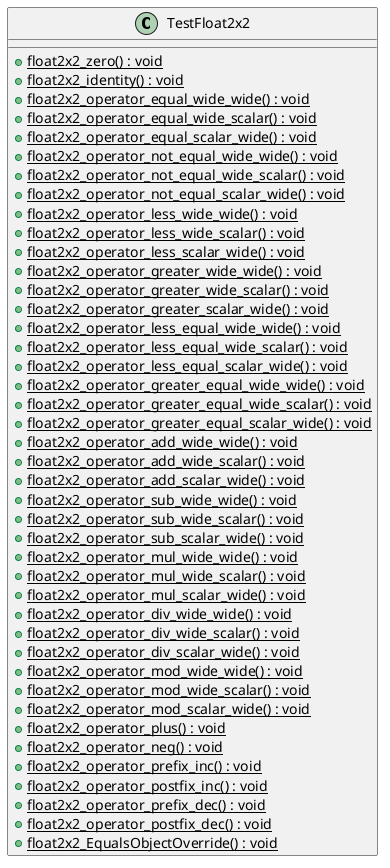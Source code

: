 @startuml
class TestFloat2x2 {
    + {static} float2x2_zero() : void
    + {static} float2x2_identity() : void
    + {static} float2x2_operator_equal_wide_wide() : void
    + {static} float2x2_operator_equal_wide_scalar() : void
    + {static} float2x2_operator_equal_scalar_wide() : void
    + {static} float2x2_operator_not_equal_wide_wide() : void
    + {static} float2x2_operator_not_equal_wide_scalar() : void
    + {static} float2x2_operator_not_equal_scalar_wide() : void
    + {static} float2x2_operator_less_wide_wide() : void
    + {static} float2x2_operator_less_wide_scalar() : void
    + {static} float2x2_operator_less_scalar_wide() : void
    + {static} float2x2_operator_greater_wide_wide() : void
    + {static} float2x2_operator_greater_wide_scalar() : void
    + {static} float2x2_operator_greater_scalar_wide() : void
    + {static} float2x2_operator_less_equal_wide_wide() : void
    + {static} float2x2_operator_less_equal_wide_scalar() : void
    + {static} float2x2_operator_less_equal_scalar_wide() : void
    + {static} float2x2_operator_greater_equal_wide_wide() : void
    + {static} float2x2_operator_greater_equal_wide_scalar() : void
    + {static} float2x2_operator_greater_equal_scalar_wide() : void
    + {static} float2x2_operator_add_wide_wide() : void
    + {static} float2x2_operator_add_wide_scalar() : void
    + {static} float2x2_operator_add_scalar_wide() : void
    + {static} float2x2_operator_sub_wide_wide() : void
    + {static} float2x2_operator_sub_wide_scalar() : void
    + {static} float2x2_operator_sub_scalar_wide() : void
    + {static} float2x2_operator_mul_wide_wide() : void
    + {static} float2x2_operator_mul_wide_scalar() : void
    + {static} float2x2_operator_mul_scalar_wide() : void
    + {static} float2x2_operator_div_wide_wide() : void
    + {static} float2x2_operator_div_wide_scalar() : void
    + {static} float2x2_operator_div_scalar_wide() : void
    + {static} float2x2_operator_mod_wide_wide() : void
    + {static} float2x2_operator_mod_wide_scalar() : void
    + {static} float2x2_operator_mod_scalar_wide() : void
    + {static} float2x2_operator_plus() : void
    + {static} float2x2_operator_neg() : void
    + {static} float2x2_operator_prefix_inc() : void
    + {static} float2x2_operator_postfix_inc() : void
    + {static} float2x2_operator_prefix_dec() : void
    + {static} float2x2_operator_postfix_dec() : void
    + {static} float2x2_EqualsObjectOverride() : void
}
@enduml
